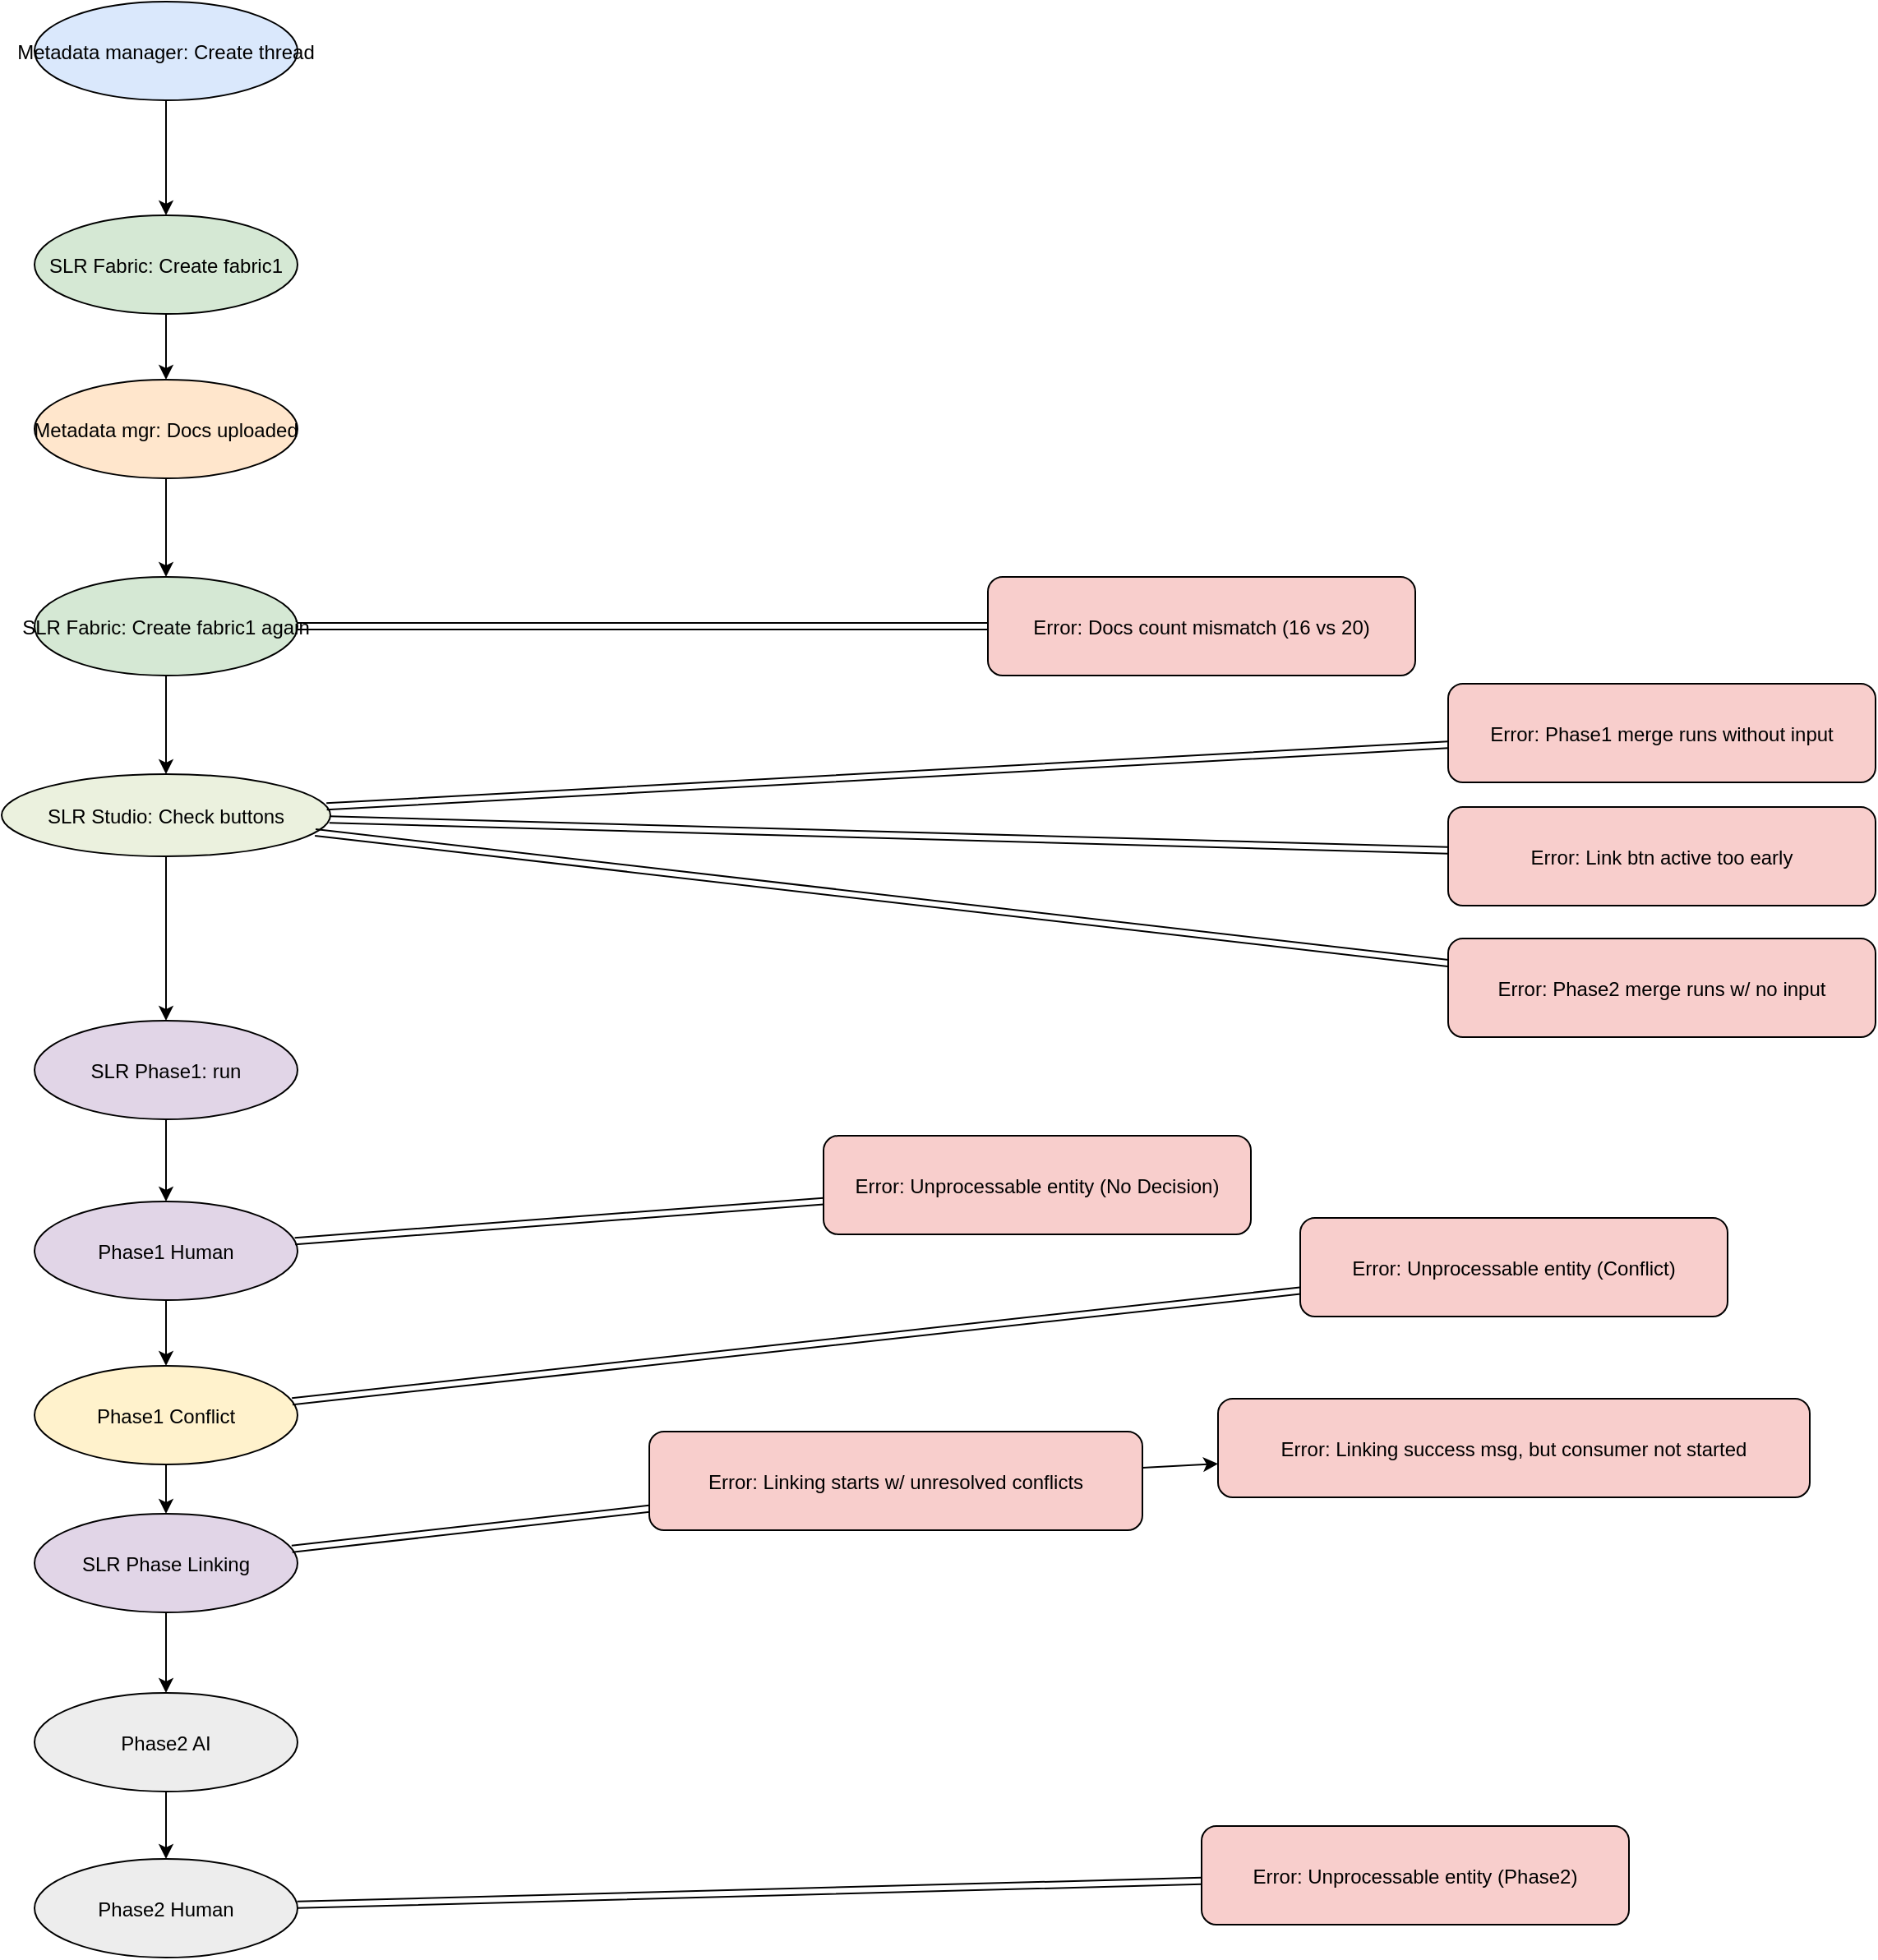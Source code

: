 <mxfile version="27.1.4" pages="2">
  <diagram name="SLR Flow Errors" id="b5b7bab2-c9e2-2cf4-8b2a-24fd1a2a6d21">
    <mxGraphModel dx="3015" dy="1935" grid="1" gridSize="10" guides="1" tooltips="1" connect="1" arrows="1" fold="1" page="1" pageScale="1" pageWidth="827" pageHeight="1169" background="none" math="0" shadow="0">
      <root>
        <mxCell id="0" />
        <mxCell id="1" parent="0" />
        <mxCell id="gho2EZESTIuQaTG-O0x6-40" value="Metadata manager: Create thread" style="ellipse;fillColor=#DAE8FC" vertex="1" parent="1">
          <mxGeometry x="40" y="140" width="160" height="60" as="geometry" />
        </mxCell>
        <mxCell id="gho2EZESTIuQaTG-O0x6-41" value="SLR Fabric: Create fabric1" style="ellipse;fillColor=#D5E8D4" vertex="1" parent="1">
          <mxGeometry x="40" y="270" width="160" height="60" as="geometry" />
        </mxCell>
        <mxCell id="gho2EZESTIuQaTG-O0x6-42" value="Metadata mgr: Docs uploaded" style="ellipse;fillColor=#FFE6CC" vertex="1" parent="1">
          <mxGeometry x="40" y="370" width="160" height="60" as="geometry" />
        </mxCell>
        <mxCell id="wN95eQj6JGcQOopKYXRI-4" style="edgeStyle=orthogonalEdgeStyle;rounded=0;orthogonalLoop=1;jettySize=auto;html=1;" edge="1" parent="1" source="gho2EZESTIuQaTG-O0x6-43" target="gho2EZESTIuQaTG-O0x6-45">
          <mxGeometry relative="1" as="geometry" />
        </mxCell>
        <mxCell id="gho2EZESTIuQaTG-O0x6-43" value="SLR Fabric: Create fabric1 again" style="ellipse;fillColor=#D5E8D4" vertex="1" parent="1">
          <mxGeometry x="40" y="490" width="160" height="60" as="geometry" />
        </mxCell>
        <mxCell id="wN95eQj6JGcQOopKYXRI-3" style="edgeStyle=orthogonalEdgeStyle;rounded=0;orthogonalLoop=1;jettySize=auto;html=1;exitX=0;exitY=0.5;exitDx=0;exitDy=0;shape=link;" edge="1" parent="1" source="gho2EZESTIuQaTG-O0x6-44" target="gho2EZESTIuQaTG-O0x6-43">
          <mxGeometry relative="1" as="geometry" />
        </mxCell>
        <mxCell id="gho2EZESTIuQaTG-O0x6-44" value="Error: Docs count mismatch (16 vs 20)" style="rounded=1;fillColor=#F8CECC" vertex="1" parent="1">
          <mxGeometry x="620" y="490" width="260" height="60" as="geometry" />
        </mxCell>
        <mxCell id="wN95eQj6JGcQOopKYXRI-5" style="edgeStyle=orthogonalEdgeStyle;rounded=0;orthogonalLoop=1;jettySize=auto;html=1;entryX=0.5;entryY=0;entryDx=0;entryDy=0;" edge="1" parent="1" source="gho2EZESTIuQaTG-O0x6-45" target="gho2EZESTIuQaTG-O0x6-49">
          <mxGeometry relative="1" as="geometry" />
        </mxCell>
        <mxCell id="gho2EZESTIuQaTG-O0x6-45" value="SLR Studio: Check buttons" style="ellipse;fillColor=#EBF1DE" vertex="1" parent="1">
          <mxGeometry x="20" y="610" width="200" height="50" as="geometry" />
        </mxCell>
        <mxCell id="gho2EZESTIuQaTG-O0x6-46" value="Error: Phase1 merge runs without input" style="rounded=1;fillColor=#F8CECC" vertex="1" parent="1">
          <mxGeometry x="900" y="555" width="260" height="60" as="geometry" />
        </mxCell>
        <mxCell id="gho2EZESTIuQaTG-O0x6-47" value="Error: Link btn active too early" style="rounded=1;fillColor=#F8CECC" vertex="1" parent="1">
          <mxGeometry x="900" y="630" width="260" height="60" as="geometry" />
        </mxCell>
        <mxCell id="gho2EZESTIuQaTG-O0x6-48" value="Error: Phase2 merge runs w/ no input" style="rounded=1;fillColor=#F8CECC" vertex="1" parent="1">
          <mxGeometry x="900" y="710" width="260" height="60" as="geometry" />
        </mxCell>
        <mxCell id="gho2EZESTIuQaTG-O0x6-49" value="SLR Phase1: run" style="ellipse;fillColor=#E1D5E7" vertex="1" parent="1">
          <mxGeometry x="40" y="760" width="160" height="60" as="geometry" />
        </mxCell>
        <mxCell id="wN95eQj6JGcQOopKYXRI-6" style="edgeStyle=orthogonalEdgeStyle;rounded=0;orthogonalLoop=1;jettySize=auto;html=1;exitX=0.5;exitY=1;exitDx=0;exitDy=0;entryX=0.5;entryY=0;entryDx=0;entryDy=0;" edge="1" parent="1" source="gho2EZESTIuQaTG-O0x6-50" target="gho2EZESTIuQaTG-O0x6-52">
          <mxGeometry relative="1" as="geometry" />
        </mxCell>
        <mxCell id="gho2EZESTIuQaTG-O0x6-50" value="Phase1 Human" style="ellipse;fillColor=#E1D5E7" vertex="1" parent="1">
          <mxGeometry x="40" y="870" width="160" height="60" as="geometry" />
        </mxCell>
        <mxCell id="gho2EZESTIuQaTG-O0x6-51" value="Error: Unprocessable entity (No Decision)" style="rounded=1;fillColor=#F8CECC" vertex="1" parent="1">
          <mxGeometry x="520" y="830" width="260" height="60" as="geometry" />
        </mxCell>
        <mxCell id="wN95eQj6JGcQOopKYXRI-7" style="edgeStyle=orthogonalEdgeStyle;rounded=0;orthogonalLoop=1;jettySize=auto;html=1;exitX=0.5;exitY=1;exitDx=0;exitDy=0;entryX=0.5;entryY=0;entryDx=0;entryDy=0;" edge="1" parent="1" source="gho2EZESTIuQaTG-O0x6-52" target="gho2EZESTIuQaTG-O0x6-54">
          <mxGeometry relative="1" as="geometry" />
        </mxCell>
        <mxCell id="gho2EZESTIuQaTG-O0x6-52" value="Phase1 Conflict" style="ellipse;fillColor=#FFF2CC" vertex="1" parent="1">
          <mxGeometry x="40" y="970" width="160" height="60" as="geometry" />
        </mxCell>
        <mxCell id="gho2EZESTIuQaTG-O0x6-53" value="Error: Unprocessable entity (Conflict)" style="rounded=1;fillColor=#F8CECC" vertex="1" parent="1">
          <mxGeometry x="810" y="880" width="260" height="60" as="geometry" />
        </mxCell>
        <mxCell id="wN95eQj6JGcQOopKYXRI-8" style="edgeStyle=orthogonalEdgeStyle;rounded=0;orthogonalLoop=1;jettySize=auto;html=1;exitX=0.5;exitY=1;exitDx=0;exitDy=0;entryX=0.5;entryY=0;entryDx=0;entryDy=0;" edge="1" parent="1" source="gho2EZESTIuQaTG-O0x6-54" target="gho2EZESTIuQaTG-O0x6-57">
          <mxGeometry relative="1" as="geometry" />
        </mxCell>
        <mxCell id="gho2EZESTIuQaTG-O0x6-54" value="SLR Phase Linking" style="ellipse;fillColor=#E1D5E7" vertex="1" parent="1">
          <mxGeometry x="40" y="1060" width="160" height="60" as="geometry" />
        </mxCell>
        <mxCell id="gho2EZESTIuQaTG-O0x6-55" value="Error: Linking starts w/ unresolved conflicts" style="rounded=1;fillColor=#F8CECC" vertex="1" parent="1">
          <mxGeometry x="414" y="1010" width="300" height="60" as="geometry" />
        </mxCell>
        <mxCell id="gho2EZESTIuQaTG-O0x6-56" value="Error: Linking success msg, but consumer not started" style="rounded=1;fillColor=#F8CECC" vertex="1" parent="1">
          <mxGeometry x="760" y="990" width="360" height="60" as="geometry" />
        </mxCell>
        <mxCell id="gho2EZESTIuQaTG-O0x6-57" value="Phase2 AI" style="ellipse;fillColor=#EDEDED" vertex="1" parent="1">
          <mxGeometry x="40" y="1169" width="160" height="60" as="geometry" />
        </mxCell>
        <mxCell id="gho2EZESTIuQaTG-O0x6-58" value="Phase2 Human" style="ellipse;fillColor=#EDEDED" vertex="1" parent="1">
          <mxGeometry x="40" y="1270" width="160" height="60" as="geometry" />
        </mxCell>
        <mxCell id="gho2EZESTIuQaTG-O0x6-59" value="Error: Unprocessable entity (Phase2)" style="rounded=1;fillColor=#F8CECC" vertex="1" parent="1">
          <mxGeometry x="750" y="1250" width="260" height="60" as="geometry" />
        </mxCell>
        <mxCell id="gho2EZESTIuQaTG-O0x6-60" style="" edge="1" parent="1" source="gho2EZESTIuQaTG-O0x6-40" target="gho2EZESTIuQaTG-O0x6-41">
          <mxGeometry relative="1" as="geometry" />
        </mxCell>
        <mxCell id="gho2EZESTIuQaTG-O0x6-61" style="" edge="1" parent="1" source="gho2EZESTIuQaTG-O0x6-41" target="gho2EZESTIuQaTG-O0x6-42">
          <mxGeometry relative="1" as="geometry" />
        </mxCell>
        <mxCell id="gho2EZESTIuQaTG-O0x6-62" style="" edge="1" parent="1" source="gho2EZESTIuQaTG-O0x6-42" target="gho2EZESTIuQaTG-O0x6-43">
          <mxGeometry relative="1" as="geometry" />
        </mxCell>
        <mxCell id="gho2EZESTIuQaTG-O0x6-65" style="shape=link;" edge="1" parent="1" source="gho2EZESTIuQaTG-O0x6-45" target="gho2EZESTIuQaTG-O0x6-46">
          <mxGeometry relative="1" as="geometry" />
        </mxCell>
        <mxCell id="gho2EZESTIuQaTG-O0x6-66" style="shape=link;" edge="1" parent="1" source="gho2EZESTIuQaTG-O0x6-45" target="gho2EZESTIuQaTG-O0x6-47">
          <mxGeometry relative="1" as="geometry" />
        </mxCell>
        <mxCell id="gho2EZESTIuQaTG-O0x6-67" style="shape=link;" edge="1" parent="1" source="gho2EZESTIuQaTG-O0x6-45" target="gho2EZESTIuQaTG-O0x6-48">
          <mxGeometry relative="1" as="geometry" />
        </mxCell>
        <mxCell id="gho2EZESTIuQaTG-O0x6-69" style="" edge="1" parent="1" source="gho2EZESTIuQaTG-O0x6-49" target="gho2EZESTIuQaTG-O0x6-50">
          <mxGeometry relative="1" as="geometry" />
        </mxCell>
        <mxCell id="gho2EZESTIuQaTG-O0x6-70" style="shape=link;" edge="1" parent="1" source="gho2EZESTIuQaTG-O0x6-50" target="gho2EZESTIuQaTG-O0x6-51">
          <mxGeometry relative="1" as="geometry" />
        </mxCell>
        <mxCell id="gho2EZESTIuQaTG-O0x6-72" style="shape=link;" edge="1" parent="1" source="gho2EZESTIuQaTG-O0x6-52" target="gho2EZESTIuQaTG-O0x6-53">
          <mxGeometry relative="1" as="geometry" />
        </mxCell>
        <mxCell id="gho2EZESTIuQaTG-O0x6-74" style="shape=link;" edge="1" parent="1" source="gho2EZESTIuQaTG-O0x6-54" target="gho2EZESTIuQaTG-O0x6-55">
          <mxGeometry relative="1" as="geometry" />
        </mxCell>
        <mxCell id="gho2EZESTIuQaTG-O0x6-75" style="" edge="1" parent="1" source="gho2EZESTIuQaTG-O0x6-55" target="gho2EZESTIuQaTG-O0x6-56">
          <mxGeometry relative="1" as="geometry" />
        </mxCell>
        <mxCell id="gho2EZESTIuQaTG-O0x6-77" style="" edge="1" parent="1" source="gho2EZESTIuQaTG-O0x6-57" target="gho2EZESTIuQaTG-O0x6-58">
          <mxGeometry relative="1" as="geometry" />
        </mxCell>
        <mxCell id="gho2EZESTIuQaTG-O0x6-78" style="shape=link;" edge="1" parent="1" source="gho2EZESTIuQaTG-O0x6-58" target="gho2EZESTIuQaTG-O0x6-59">
          <mxGeometry relative="1" as="geometry" />
        </mxCell>
      </root>
    </mxGraphModel>
  </diagram>
  <diagram id="ipYCEBryERuvWFgLw_n_" name="Page-2">
    <mxGraphModel dx="1206" dy="774" grid="1" gridSize="10" guides="1" tooltips="1" connect="1" arrows="1" fold="1" page="1" pageScale="1" pageWidth="850" pageHeight="1100" math="0" shadow="0">
      <root>
        <mxCell id="0" />
        <mxCell id="1" parent="0" />
      </root>
    </mxGraphModel>
  </diagram>
</mxfile>
